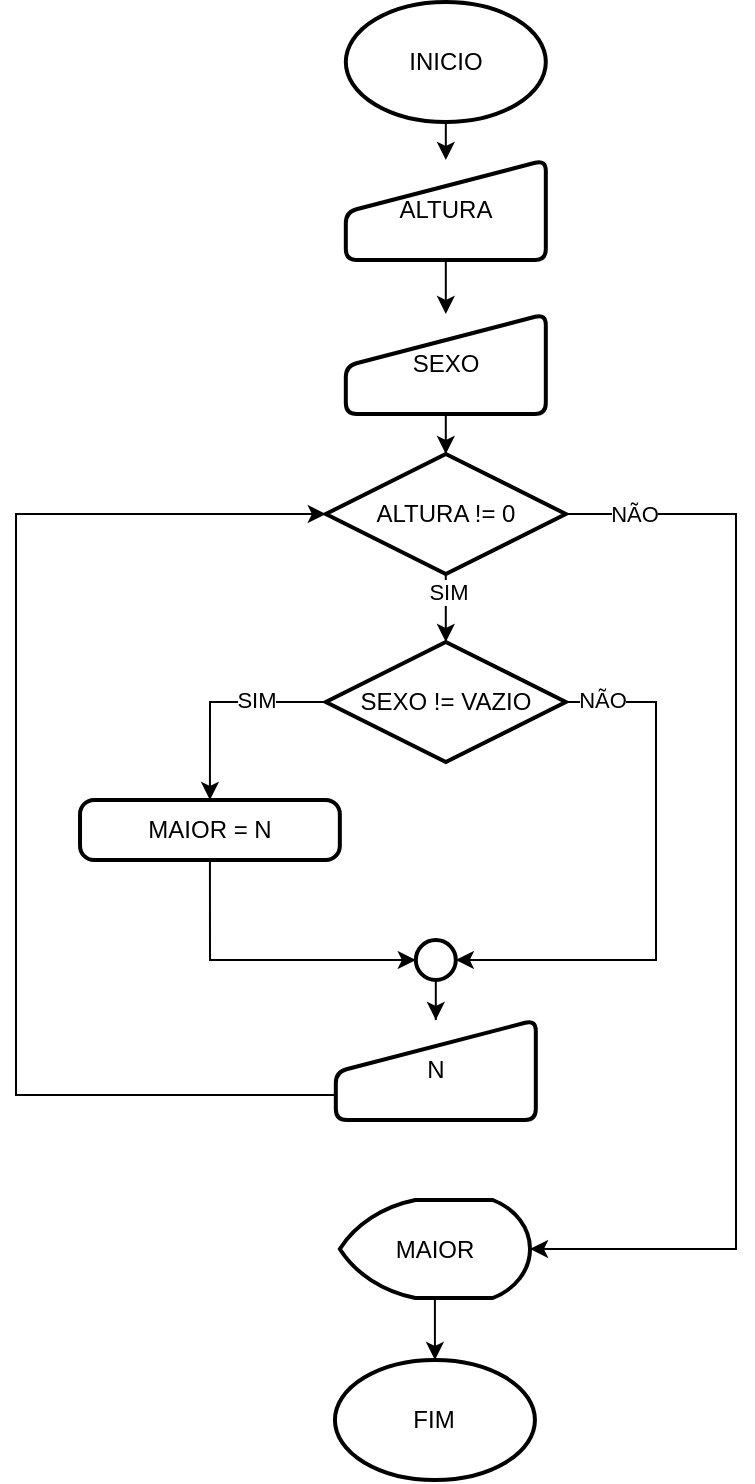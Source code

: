 <mxfile version="26.0.8">
  <diagram name="Página-1" id="9gHGP2gmEtXdGCOFzKAT">
    <mxGraphModel dx="1434" dy="746" grid="1" gridSize="10" guides="1" tooltips="1" connect="1" arrows="1" fold="1" page="1" pageScale="1" pageWidth="1169" pageHeight="827" math="0" shadow="0">
      <root>
        <mxCell id="0" />
        <mxCell id="1" parent="0" />
        <mxCell id="x3XZ989W9bZx078P0tw3-1" style="edgeStyle=orthogonalEdgeStyle;rounded=0;orthogonalLoop=1;jettySize=auto;html=1;entryX=0.5;entryY=0;entryDx=0;entryDy=0;" edge="1" parent="1" source="x3XZ989W9bZx078P0tw3-2" target="x3XZ989W9bZx078P0tw3-26">
          <mxGeometry relative="1" as="geometry">
            <mxPoint x="634.91" y="110" as="targetPoint" />
            <Array as="points">
              <mxPoint x="635" y="81" />
            </Array>
          </mxGeometry>
        </mxCell>
        <mxCell id="x3XZ989W9bZx078P0tw3-2" value="INICIO" style="strokeWidth=2;html=1;shape=mxgraph.flowchart.start_1;whiteSpace=wrap;" vertex="1" parent="1">
          <mxGeometry x="584.91" y="21" width="100" height="60" as="geometry" />
        </mxCell>
        <mxCell id="x3XZ989W9bZx078P0tw3-3" value="FIM" style="strokeWidth=2;html=1;shape=mxgraph.flowchart.start_1;whiteSpace=wrap;" vertex="1" parent="1">
          <mxGeometry x="579.47" y="700" width="100" height="60" as="geometry" />
        </mxCell>
        <mxCell id="x3XZ989W9bZx078P0tw3-4" value="SEXO" style="html=1;strokeWidth=2;shape=manualInput;whiteSpace=wrap;rounded=1;size=26;arcSize=11;" vertex="1" parent="1">
          <mxGeometry x="584.91" y="177" width="100" height="50" as="geometry" />
        </mxCell>
        <mxCell id="x3XZ989W9bZx078P0tw3-5" style="edgeStyle=orthogonalEdgeStyle;rounded=0;orthogonalLoop=1;jettySize=auto;html=1;entryX=0.5;entryY=0;entryDx=0;entryDy=0;exitX=0.5;exitY=1;exitDx=0;exitDy=0;" edge="1" parent="1" source="x3XZ989W9bZx078P0tw3-26" target="x3XZ989W9bZx078P0tw3-4">
          <mxGeometry relative="1" as="geometry">
            <mxPoint x="634.9" y="150" as="sourcePoint" />
          </mxGeometry>
        </mxCell>
        <mxCell id="x3XZ989W9bZx078P0tw3-7" value="ALTURA != 0" style="strokeWidth=2;html=1;shape=mxgraph.flowchart.decision;whiteSpace=wrap;" vertex="1" parent="1">
          <mxGeometry x="574.91" y="247" width="120" height="60" as="geometry" />
        </mxCell>
        <mxCell id="x3XZ989W9bZx078P0tw3-8" value="SEXO != VAZIO" style="strokeWidth=2;html=1;shape=mxgraph.flowchart.decision;whiteSpace=wrap;" vertex="1" parent="1">
          <mxGeometry x="574.91" y="341" width="120" height="60" as="geometry" />
        </mxCell>
        <mxCell id="x3XZ989W9bZx078P0tw3-9" value="MAIOR = N" style="rounded=1;whiteSpace=wrap;html=1;absoluteArcSize=1;arcSize=14;strokeWidth=2;" vertex="1" parent="1">
          <mxGeometry x="452.01" y="420" width="129.91" height="30" as="geometry" />
        </mxCell>
        <mxCell id="x3XZ989W9bZx078P0tw3-10" style="edgeStyle=orthogonalEdgeStyle;rounded=0;orthogonalLoop=1;jettySize=auto;html=1;entryX=0.5;entryY=0;entryDx=0;entryDy=0;" edge="1" parent="1" source="x3XZ989W9bZx078P0tw3-11" target="x3XZ989W9bZx078P0tw3-13">
          <mxGeometry relative="1" as="geometry" />
        </mxCell>
        <mxCell id="x3XZ989W9bZx078P0tw3-11" value="" style="strokeWidth=2;html=1;shape=mxgraph.flowchart.start_2;whiteSpace=wrap;" vertex="1" parent="1">
          <mxGeometry x="619.91" y="490" width="20" height="20" as="geometry" />
        </mxCell>
        <mxCell id="x3XZ989W9bZx078P0tw3-12" value="MAIOR" style="strokeWidth=2;html=1;shape=mxgraph.flowchart.display;whiteSpace=wrap;" vertex="1" parent="1">
          <mxGeometry x="581.92" y="620" width="95.09" height="49" as="geometry" />
        </mxCell>
        <mxCell id="x3XZ989W9bZx078P0tw3-13" value="N" style="html=1;strokeWidth=2;shape=manualInput;whiteSpace=wrap;rounded=1;size=26;arcSize=11;" vertex="1" parent="1">
          <mxGeometry x="579.91" y="530" width="100" height="50" as="geometry" />
        </mxCell>
        <mxCell id="x3XZ989W9bZx078P0tw3-14" style="edgeStyle=orthogonalEdgeStyle;rounded=0;orthogonalLoop=1;jettySize=auto;html=1;entryX=0.5;entryY=0;entryDx=0;entryDy=0;entryPerimeter=0;" edge="1" parent="1" source="x3XZ989W9bZx078P0tw3-4" target="x3XZ989W9bZx078P0tw3-7">
          <mxGeometry relative="1" as="geometry" />
        </mxCell>
        <mxCell id="x3XZ989W9bZx078P0tw3-15" style="edgeStyle=orthogonalEdgeStyle;rounded=0;orthogonalLoop=1;jettySize=auto;html=1;entryX=0.5;entryY=0;entryDx=0;entryDy=0;entryPerimeter=0;" edge="1" parent="1" source="x3XZ989W9bZx078P0tw3-7" target="x3XZ989W9bZx078P0tw3-8">
          <mxGeometry relative="1" as="geometry" />
        </mxCell>
        <mxCell id="x3XZ989W9bZx078P0tw3-16" value="SIM" style="edgeLabel;html=1;align=center;verticalAlign=middle;resizable=0;points=[];" vertex="1" connectable="0" parent="x3XZ989W9bZx078P0tw3-15">
          <mxGeometry x="-0.637" y="1" relative="1" as="geometry">
            <mxPoint as="offset" />
          </mxGeometry>
        </mxCell>
        <mxCell id="x3XZ989W9bZx078P0tw3-17" style="edgeStyle=orthogonalEdgeStyle;rounded=0;orthogonalLoop=1;jettySize=auto;html=1;entryX=0.5;entryY=0;entryDx=0;entryDy=0;" edge="1" parent="1" source="x3XZ989W9bZx078P0tw3-8" target="x3XZ989W9bZx078P0tw3-9">
          <mxGeometry relative="1" as="geometry">
            <mxPoint x="517.41" y="407" as="targetPoint" />
            <Array as="points">
              <mxPoint x="517" y="371" />
            </Array>
          </mxGeometry>
        </mxCell>
        <mxCell id="x3XZ989W9bZx078P0tw3-18" value="SIM" style="edgeLabel;html=1;align=center;verticalAlign=middle;resizable=0;points=[];" vertex="1" connectable="0" parent="x3XZ989W9bZx078P0tw3-17">
          <mxGeometry x="-0.345" y="-1" relative="1" as="geometry">
            <mxPoint as="offset" />
          </mxGeometry>
        </mxCell>
        <mxCell id="x3XZ989W9bZx078P0tw3-19" style="edgeStyle=orthogonalEdgeStyle;rounded=0;orthogonalLoop=1;jettySize=auto;html=1;entryX=0;entryY=0.5;entryDx=0;entryDy=0;entryPerimeter=0;exitX=0.5;exitY=1;exitDx=0;exitDy=0;" edge="1" parent="1" source="x3XZ989W9bZx078P0tw3-9" target="x3XZ989W9bZx078P0tw3-11">
          <mxGeometry relative="1" as="geometry" />
        </mxCell>
        <mxCell id="x3XZ989W9bZx078P0tw3-20" style="edgeStyle=orthogonalEdgeStyle;rounded=0;orthogonalLoop=1;jettySize=auto;html=1;entryX=1;entryY=0.5;entryDx=0;entryDy=0;entryPerimeter=0;" edge="1" parent="1" source="x3XZ989W9bZx078P0tw3-8" target="x3XZ989W9bZx078P0tw3-11">
          <mxGeometry relative="1" as="geometry">
            <Array as="points">
              <mxPoint x="740" y="371" />
              <mxPoint x="740" y="500" />
            </Array>
          </mxGeometry>
        </mxCell>
        <mxCell id="x3XZ989W9bZx078P0tw3-21" value="NÃO" style="edgeLabel;html=1;align=center;verticalAlign=middle;resizable=0;points=[];" vertex="1" connectable="0" parent="x3XZ989W9bZx078P0tw3-20">
          <mxGeometry x="-0.9" y="1" relative="1" as="geometry">
            <mxPoint x="4" as="offset" />
          </mxGeometry>
        </mxCell>
        <mxCell id="x3XZ989W9bZx078P0tw3-22" style="edgeStyle=orthogonalEdgeStyle;rounded=0;orthogonalLoop=1;jettySize=auto;html=1;entryX=0;entryY=0.5;entryDx=0;entryDy=0;entryPerimeter=0;exitX=0;exitY=0.75;exitDx=0;exitDy=0;" edge="1" parent="1" source="x3XZ989W9bZx078P0tw3-13" target="x3XZ989W9bZx078P0tw3-7">
          <mxGeometry relative="1" as="geometry">
            <Array as="points">
              <mxPoint x="420" y="568" />
              <mxPoint x="420" y="277" />
            </Array>
          </mxGeometry>
        </mxCell>
        <mxCell id="x3XZ989W9bZx078P0tw3-23" style="edgeStyle=orthogonalEdgeStyle;rounded=0;orthogonalLoop=1;jettySize=auto;html=1;entryX=1;entryY=0.5;entryDx=0;entryDy=0;entryPerimeter=0;" edge="1" parent="1" source="x3XZ989W9bZx078P0tw3-7" target="x3XZ989W9bZx078P0tw3-12">
          <mxGeometry relative="1" as="geometry">
            <Array as="points">
              <mxPoint x="780" y="277" />
              <mxPoint x="780" y="645" />
            </Array>
          </mxGeometry>
        </mxCell>
        <mxCell id="x3XZ989W9bZx078P0tw3-24" value="NÃO" style="edgeLabel;html=1;align=center;verticalAlign=middle;resizable=0;points=[];" vertex="1" connectable="0" parent="x3XZ989W9bZx078P0tw3-23">
          <mxGeometry x="-0.878" y="3" relative="1" as="geometry">
            <mxPoint y="3" as="offset" />
          </mxGeometry>
        </mxCell>
        <mxCell id="x3XZ989W9bZx078P0tw3-25" style="edgeStyle=orthogonalEdgeStyle;rounded=0;orthogonalLoop=1;jettySize=auto;html=1;entryX=0.5;entryY=0;entryDx=0;entryDy=0;entryPerimeter=0;" edge="1" parent="1" source="x3XZ989W9bZx078P0tw3-12" target="x3XZ989W9bZx078P0tw3-3">
          <mxGeometry relative="1" as="geometry" />
        </mxCell>
        <mxCell id="x3XZ989W9bZx078P0tw3-26" value="ALTURA" style="html=1;strokeWidth=2;shape=manualInput;whiteSpace=wrap;rounded=1;size=26;arcSize=11;" vertex="1" parent="1">
          <mxGeometry x="584.91" y="100" width="100" height="50" as="geometry" />
        </mxCell>
      </root>
    </mxGraphModel>
  </diagram>
</mxfile>
